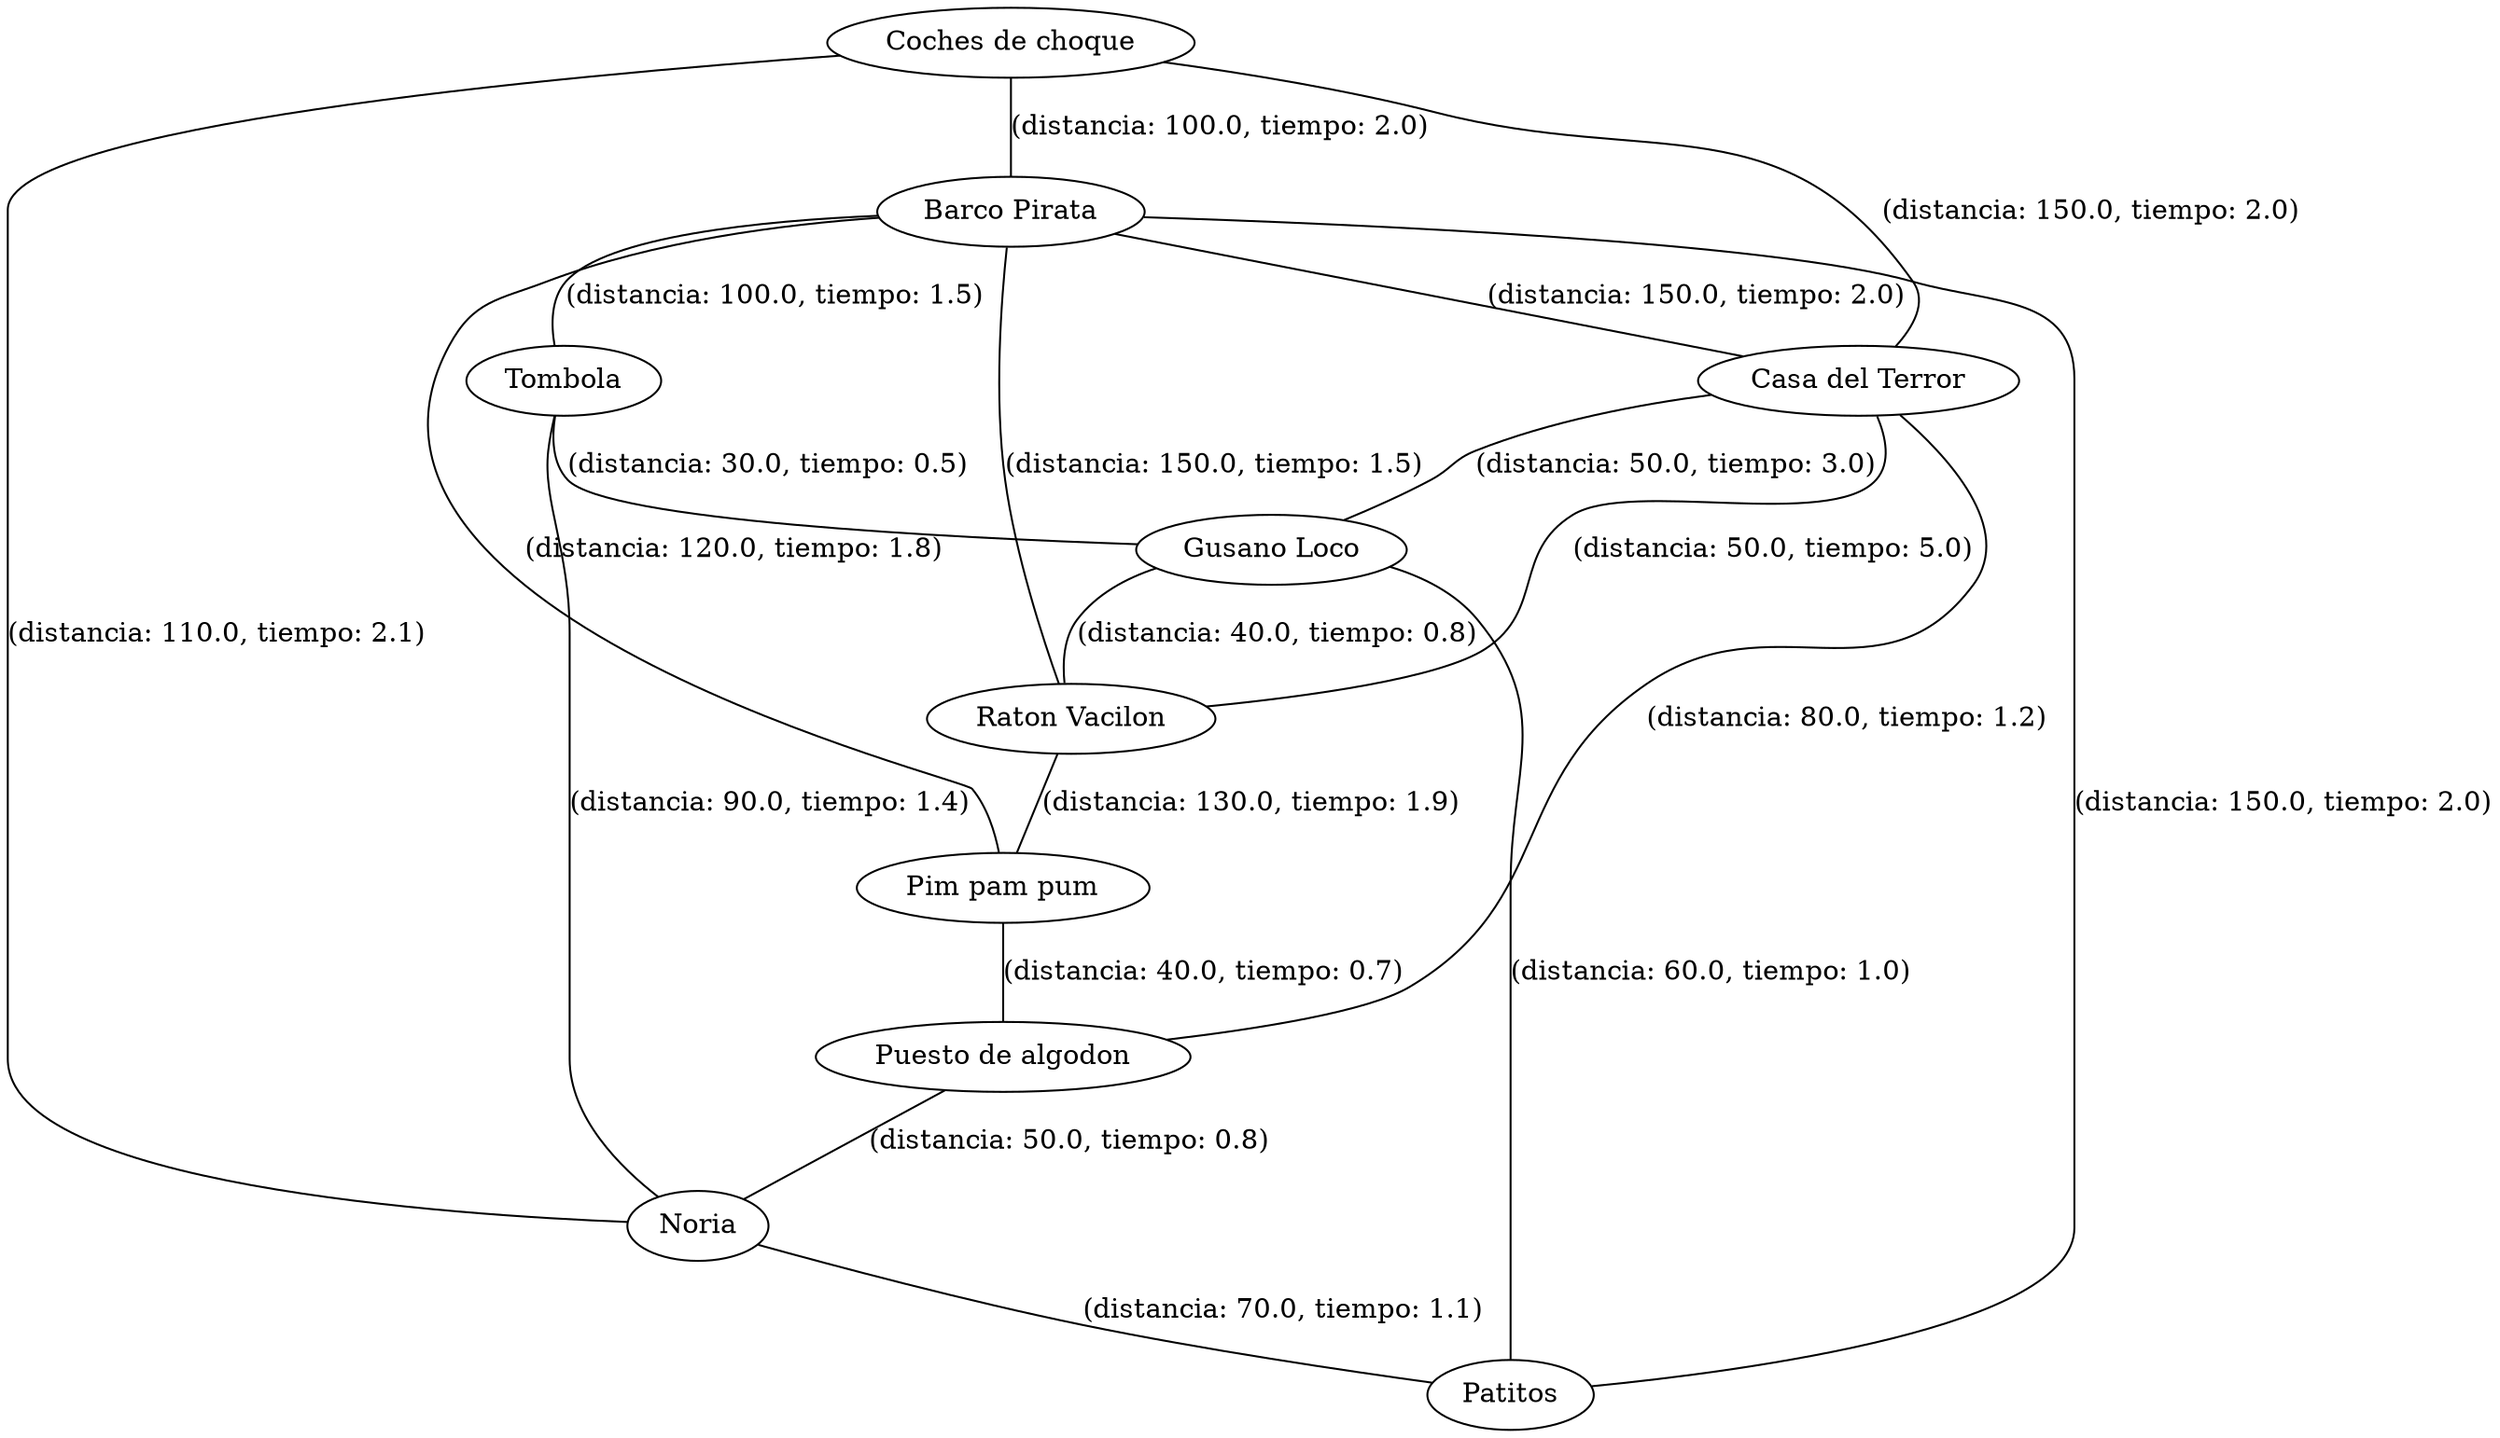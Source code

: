 strict graph G {
  1 [ color="black" label="Barco Pirata" ];
  2 [ color="black" label="Casa del Terror" ];
  3 [ color="black" label="Tombola" ];
  4 [ color="black" label="Gusano Loco" ];
  5 [ color="black" label="Raton Vacilon" ];
  6 [ color="black" label="Coches de choque" ];
  7 [ color="black" label="Pim pam pum" ];
  8 [ color="black" label="Puesto de algodon" ];
  9 [ color="black" label="Noria" ];
  10 [ color="black" label="Patitos" ];
  1 -- 2 [ color="black" label="(distancia: 150.0, tiempo: 2.0)" ];
  1 -- 3 [ color="black" label="(distancia: 100.0, tiempo: 1.5)" ];
  1 -- 5 [ color="black" label="(distancia: 150.0, tiempo: 1.5)" ];
  2 -- 5 [ color="black" label="(distancia: 50.0, tiempo: 5.0)" ];
  3 -- 4 [ color="black" label="(distancia: 30.0, tiempo: 0.5)" ];
  4 -- 5 [ color="black" label="(distancia: 40.0, tiempo: 0.8)" ];
  6 -- 2 [ color="black" label="(distancia: 150.0, tiempo: 2.0)" ];
  6 -- 1 [ color="black" label="(distancia: 100.0, tiempo: 2.0)" ];
  2 -- 4 [ color="black" label="(distancia: 50.0, tiempo: 3.0)" ];
  1 -- 7 [ color="black" label="(distancia: 120.0, tiempo: 1.8)" ];
  2 -- 8 [ color="black" label="(distancia: 80.0, tiempo: 1.2)" ];
  3 -- 9 [ color="black" label="(distancia: 90.0, tiempo: 1.4)" ];
  4 -- 10 [ color="black" label="(distancia: 60.0, tiempo: 1.0)" ];
  5 -- 7 [ color="black" label="(distancia: 130.0, tiempo: 1.9)" ];
  6 -- 9 [ color="black" label="(distancia: 110.0, tiempo: 2.1)" ];
  7 -- 8 [ color="black" label="(distancia: 40.0, tiempo: 0.7)" ];
  8 -- 9 [ color="black" label="(distancia: 50.0, tiempo: 0.8)" ];
  9 -- 10 [ color="black" label="(distancia: 70.0, tiempo: 1.1)" ];
  10 -- 1 [ color="black" label="(distancia: 150.0, tiempo: 2.0)" ];
}
